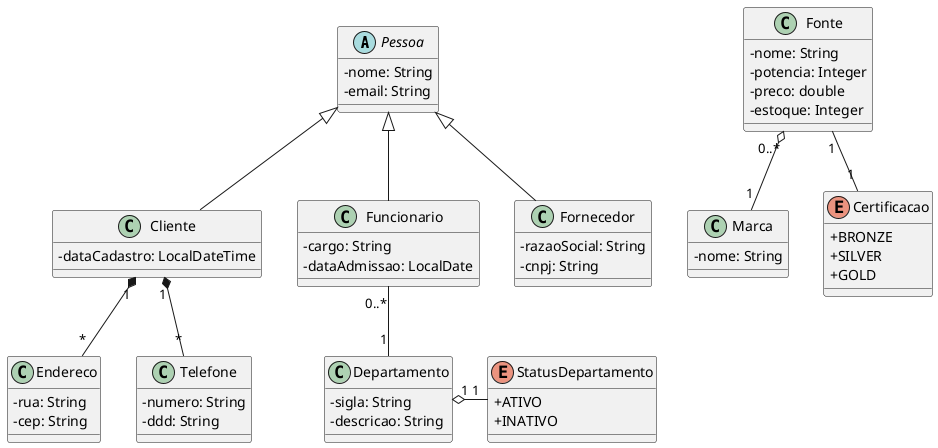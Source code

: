 @startuml

skinparam classAttributeIconSize 0

abstract class Pessoa {
  -nome: String
  -email: String
}

class Cliente extends Pessoa {
  -dataCadastro: LocalDateTime
}
class Endereco {
  -rua: String
  -cep: String
}
class Telefone {
  -numero: String
  -ddd: String
}

Class Departamento {
  -sigla: String
  -descricao: String
}
enum StatusDepartamento {
  + ATIVO
  + INATIVO
}
class Funcionario extends Pessoa {
  -cargo: String
  -dataAdmissao: LocalDate
}
class Fornecedor extends Pessoa {
  -razaoSocial: String
  -cnpj: String
}
class Fonte {
  -nome: String
  -potencia: Integer
  -preco: double
  -estoque: Integer
}
class Marca {
  -nome: String
}
enum Certificacao {
  + BRONZE
  + SILVER
  + GOLD
}

Cliente "1" *-- "*" Endereco
Cliente "1" *-- "*" Telefone
Funcionario "0..*" -- "1" Departamento
Fonte "0..*" o-- "1" Marca
Fonte "1" -- "1" Certificacao

Departamento "1" o-right--- "1" StatusDepartamento


@enduml